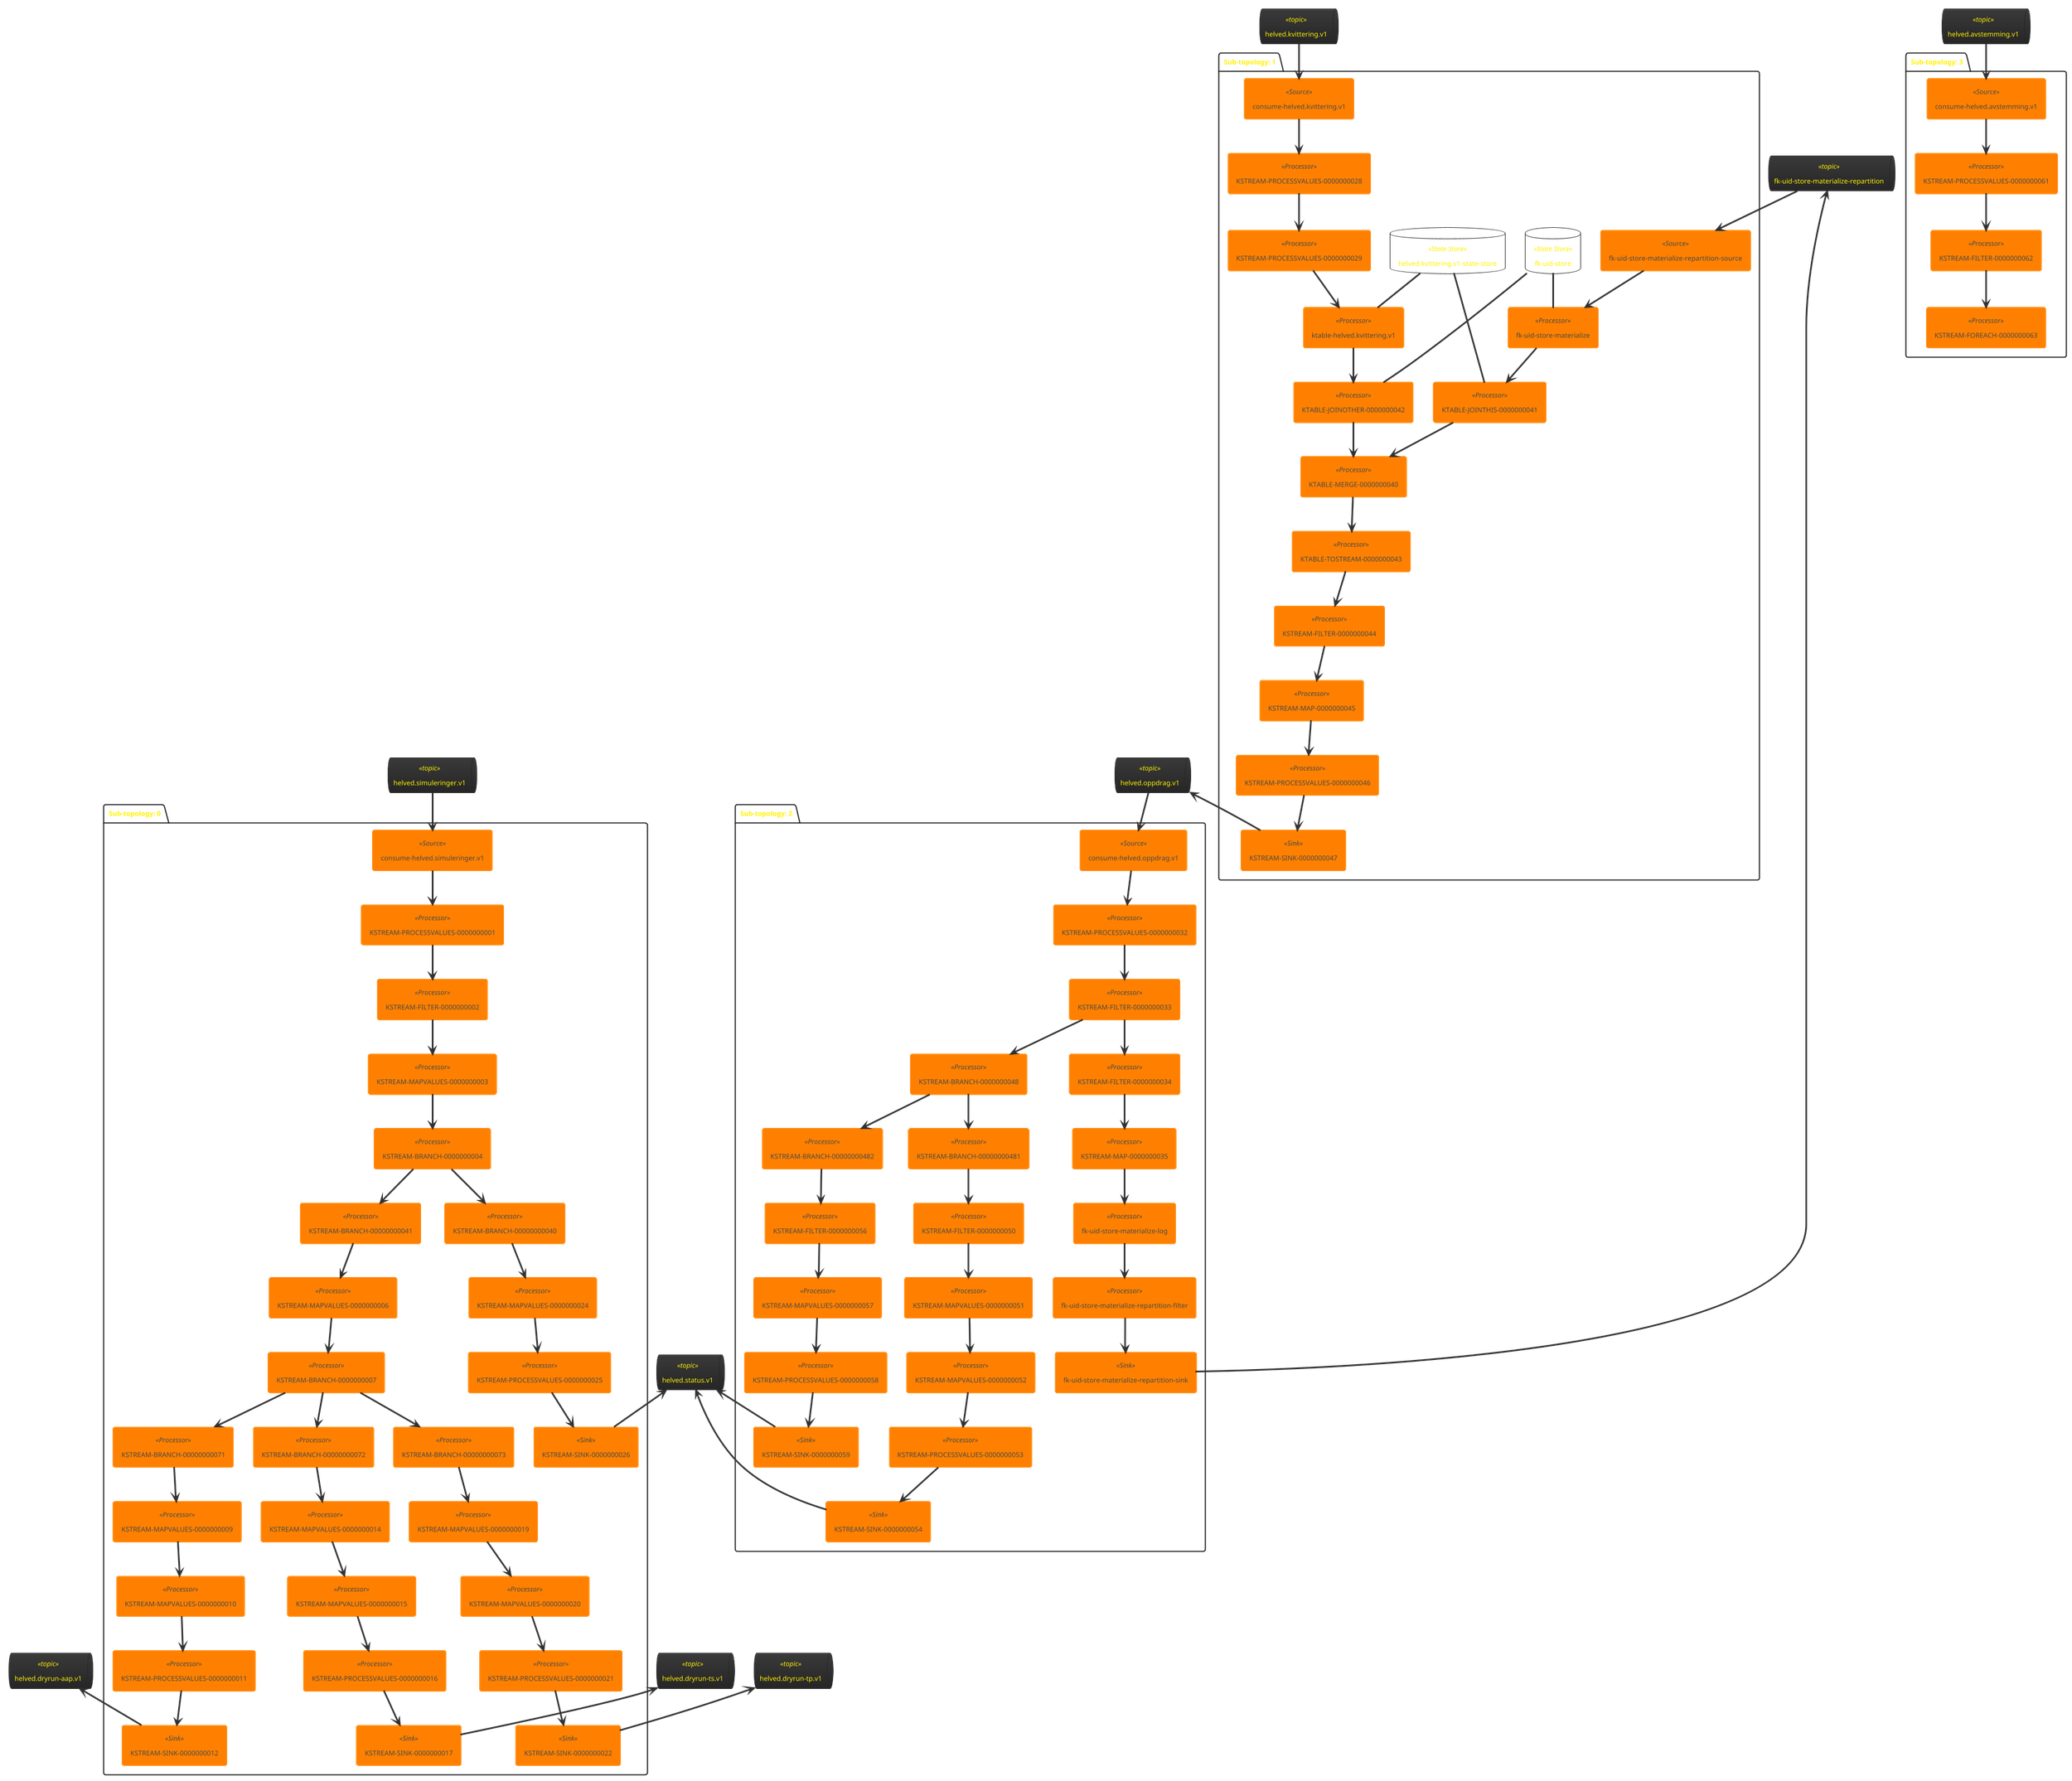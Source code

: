 @startuml
!theme black-knight
queue "helved.dryrun-aap.v1" <<topic>> as helved_dryrun_aap_v1
queue "helved.dryrun-ts.v1" <<topic>> as helved_dryrun_ts_v1
queue "helved.dryrun-tp.v1" <<topic>> as helved_dryrun_tp_v1
queue "helved.status.v1" <<topic>> as helved_status_v1
queue "helved.simuleringer.v1" <<topic>> as helved_simuleringer_v1
queue "helved.oppdrag.v1" <<topic>> as helved_oppdrag_v1
queue "helved.kvittering.v1" <<topic>> as helved_kvittering_v1
queue "fk-uid-store-materialize-repartition" <<topic>> as fk_uid_store_materialize_repartition
queue "helved.avstemming.v1" <<topic>> as helved_avstemming_v1
package "Sub-topology: 0" {
	agent "consume-helved.simuleringer.v1" <<Source>> as consume_helved_simuleringer_v1
	agent "KSTREAM-PROCESSVALUES-0000000001" <<Processor>> as KSTREAM_PROCESSVALUES_0000000001
	agent "KSTREAM-FILTER-0000000002" <<Processor>> as KSTREAM_FILTER_0000000002
	agent "KSTREAM-MAPVALUES-0000000003" <<Processor>> as KSTREAM_MAPVALUES_0000000003
	agent "KSTREAM-BRANCH-0000000004" <<Processor>> as KSTREAM_BRANCH_0000000004
	agent "KSTREAM-BRANCH-00000000041" <<Processor>> as KSTREAM_BRANCH_00000000041
	agent "KSTREAM-MAPVALUES-0000000006" <<Processor>> as KSTREAM_MAPVALUES_0000000006
	agent "KSTREAM-BRANCH-0000000007" <<Processor>> as KSTREAM_BRANCH_0000000007
	agent "KSTREAM-BRANCH-00000000071" <<Processor>> as KSTREAM_BRANCH_00000000071
	agent "KSTREAM-BRANCH-00000000072" <<Processor>> as KSTREAM_BRANCH_00000000072
	agent "KSTREAM-BRANCH-00000000073" <<Processor>> as KSTREAM_BRANCH_00000000073
	agent "KSTREAM-BRANCH-00000000040" <<Processor>> as KSTREAM_BRANCH_00000000040
	agent "KSTREAM-MAPVALUES-0000000009" <<Processor>> as KSTREAM_MAPVALUES_0000000009
	agent "KSTREAM-MAPVALUES-0000000014" <<Processor>> as KSTREAM_MAPVALUES_0000000014
	agent "KSTREAM-MAPVALUES-0000000019" <<Processor>> as KSTREAM_MAPVALUES_0000000019
	agent "KSTREAM-MAPVALUES-0000000010" <<Processor>> as KSTREAM_MAPVALUES_0000000010
	agent "KSTREAM-MAPVALUES-0000000015" <<Processor>> as KSTREAM_MAPVALUES_0000000015
	agent "KSTREAM-MAPVALUES-0000000020" <<Processor>> as KSTREAM_MAPVALUES_0000000020
	agent "KSTREAM-MAPVALUES-0000000024" <<Processor>> as KSTREAM_MAPVALUES_0000000024
	agent "KSTREAM-PROCESSVALUES-0000000011" <<Processor>> as KSTREAM_PROCESSVALUES_0000000011
	agent "KSTREAM-PROCESSVALUES-0000000016" <<Processor>> as KSTREAM_PROCESSVALUES_0000000016
	agent "KSTREAM-PROCESSVALUES-0000000021" <<Processor>> as KSTREAM_PROCESSVALUES_0000000021
	agent "KSTREAM-PROCESSVALUES-0000000025" <<Processor>> as KSTREAM_PROCESSVALUES_0000000025
	agent "KSTREAM-SINK-0000000012" <<Sink>> as KSTREAM_SINK_0000000012
	agent "KSTREAM-SINK-0000000017" <<Sink>> as KSTREAM_SINK_0000000017
	agent "KSTREAM-SINK-0000000022" <<Sink>> as KSTREAM_SINK_0000000022
	agent "KSTREAM-SINK-0000000026" <<Sink>> as KSTREAM_SINK_0000000026
	helved_simuleringer_v1 --> consume_helved_simuleringer_v1
	helved_dryrun_aap_v1 <-- KSTREAM_SINK_0000000012
	helved_dryrun_ts_v1 <-- KSTREAM_SINK_0000000017
	helved_dryrun_tp_v1 <-- KSTREAM_SINK_0000000022
	helved_status_v1 <-- KSTREAM_SINK_0000000026
	consume_helved_simuleringer_v1 --> KSTREAM_PROCESSVALUES_0000000001
	KSTREAM_PROCESSVALUES_0000000001 --> KSTREAM_FILTER_0000000002
	KSTREAM_FILTER_0000000002 --> KSTREAM_MAPVALUES_0000000003
	KSTREAM_MAPVALUES_0000000003 --> KSTREAM_BRANCH_0000000004
	KSTREAM_BRANCH_0000000004 --> KSTREAM_BRANCH_00000000040
	KSTREAM_BRANCH_0000000004 --> KSTREAM_BRANCH_00000000041
	KSTREAM_BRANCH_00000000041 --> KSTREAM_MAPVALUES_0000000006
	KSTREAM_MAPVALUES_0000000006 --> KSTREAM_BRANCH_0000000007
	KSTREAM_BRANCH_0000000007 --> KSTREAM_BRANCH_00000000071
	KSTREAM_BRANCH_0000000007 --> KSTREAM_BRANCH_00000000072
	KSTREAM_BRANCH_0000000007 --> KSTREAM_BRANCH_00000000073
	KSTREAM_BRANCH_00000000071 --> KSTREAM_MAPVALUES_0000000009
	KSTREAM_BRANCH_00000000072 --> KSTREAM_MAPVALUES_0000000014
	KSTREAM_BRANCH_00000000073 --> KSTREAM_MAPVALUES_0000000019
	KSTREAM_BRANCH_00000000040 --> KSTREAM_MAPVALUES_0000000024
	KSTREAM_MAPVALUES_0000000009 --> KSTREAM_MAPVALUES_0000000010
	KSTREAM_MAPVALUES_0000000014 --> KSTREAM_MAPVALUES_0000000015
	KSTREAM_MAPVALUES_0000000019 --> KSTREAM_MAPVALUES_0000000020
	KSTREAM_MAPVALUES_0000000010 --> KSTREAM_PROCESSVALUES_0000000011
	KSTREAM_MAPVALUES_0000000015 --> KSTREAM_PROCESSVALUES_0000000016
	KSTREAM_MAPVALUES_0000000020 --> KSTREAM_PROCESSVALUES_0000000021
	KSTREAM_MAPVALUES_0000000024 --> KSTREAM_PROCESSVALUES_0000000025
	KSTREAM_PROCESSVALUES_0000000011 --> KSTREAM_SINK_0000000012
	KSTREAM_PROCESSVALUES_0000000016 --> KSTREAM_SINK_0000000017
	KSTREAM_PROCESSVALUES_0000000021 --> KSTREAM_SINK_0000000022
	KSTREAM_PROCESSVALUES_0000000025 --> KSTREAM_SINK_0000000026
}
package "Sub-topology: 1" {
	database "fk-uid-store" <<State Store>> as fk_uid_store
	database "helved.kvittering.v1-state-store" <<State Store>> as helved_kvittering_v1_state_store
	agent "consume-helved.kvittering.v1" <<Source>> as consume_helved_kvittering_v1
	agent "KSTREAM-PROCESSVALUES-0000000028" <<Processor>> as KSTREAM_PROCESSVALUES_0000000028
	agent "KSTREAM-PROCESSVALUES-0000000029" <<Processor>> as KSTREAM_PROCESSVALUES_0000000029
	agent "fk-uid-store-materialize-repartition-source" <<Source>> as fk_uid_store_materialize_repartition_source
	agent "fk-uid-store-materialize" <<Processor>> as fk_uid_store_materialize
	agent "ktable-helved.kvittering.v1" <<Processor>> as ktable_helved_kvittering_v1
	agent "KTABLE-JOINOTHER-0000000042" <<Processor>> as KTABLE_JOINOTHER_0000000042
	agent "KTABLE-JOINTHIS-0000000041" <<Processor>> as KTABLE_JOINTHIS_0000000041
	agent "KTABLE-MERGE-0000000040" <<Processor>> as KTABLE_MERGE_0000000040
	agent "KTABLE-TOSTREAM-0000000043" <<Processor>> as KTABLE_TOSTREAM_0000000043
	agent "KSTREAM-FILTER-0000000044" <<Processor>> as KSTREAM_FILTER_0000000044
	agent "KSTREAM-MAP-0000000045" <<Processor>> as KSTREAM_MAP_0000000045
	agent "KSTREAM-PROCESSVALUES-0000000046" <<Processor>> as KSTREAM_PROCESSVALUES_0000000046
	agent "KSTREAM-SINK-0000000047" <<Sink>> as KSTREAM_SINK_0000000047
	helved_kvittering_v1 --> consume_helved_kvittering_v1
	fk_uid_store_materialize_repartition --> fk_uid_store_materialize_repartition_source
	fk_uid_store -- fk_uid_store_materialize
	helved_kvittering_v1_state_store -- ktable_helved_kvittering_v1
	fk_uid_store -- KTABLE_JOINOTHER_0000000042
	helved_kvittering_v1_state_store -- KTABLE_JOINTHIS_0000000041
	helved_oppdrag_v1 <-- KSTREAM_SINK_0000000047
	consume_helved_kvittering_v1 --> KSTREAM_PROCESSVALUES_0000000028
	KSTREAM_PROCESSVALUES_0000000028 --> KSTREAM_PROCESSVALUES_0000000029
	KSTREAM_PROCESSVALUES_0000000029 --> ktable_helved_kvittering_v1
	fk_uid_store_materialize_repartition_source --> fk_uid_store_materialize
	fk_uid_store_materialize --> KTABLE_JOINTHIS_0000000041
	ktable_helved_kvittering_v1 --> KTABLE_JOINOTHER_0000000042
	KTABLE_JOINOTHER_0000000042 --> KTABLE_MERGE_0000000040
	KTABLE_JOINTHIS_0000000041 --> KTABLE_MERGE_0000000040
	KTABLE_MERGE_0000000040 --> KTABLE_TOSTREAM_0000000043
	KTABLE_TOSTREAM_0000000043 --> KSTREAM_FILTER_0000000044
	KSTREAM_FILTER_0000000044 --> KSTREAM_MAP_0000000045
	KSTREAM_MAP_0000000045 --> KSTREAM_PROCESSVALUES_0000000046
	KSTREAM_PROCESSVALUES_0000000046 --> KSTREAM_SINK_0000000047
}
package "Sub-topology: 2" {
	agent "consume-helved.oppdrag.v1" <<Source>> as consume_helved_oppdrag_v1
	agent "KSTREAM-PROCESSVALUES-0000000032" <<Processor>> as KSTREAM_PROCESSVALUES_0000000032
	agent "KSTREAM-FILTER-0000000033" <<Processor>> as KSTREAM_FILTER_0000000033
	agent "KSTREAM-BRANCH-0000000048" <<Processor>> as KSTREAM_BRANCH_0000000048
	agent "KSTREAM-BRANCH-00000000481" <<Processor>> as KSTREAM_BRANCH_00000000481
	agent "KSTREAM-BRANCH-00000000482" <<Processor>> as KSTREAM_BRANCH_00000000482
	agent "KSTREAM-FILTER-0000000034" <<Processor>> as KSTREAM_FILTER_0000000034
	agent "KSTREAM-FILTER-0000000050" <<Processor>> as KSTREAM_FILTER_0000000050
	agent "KSTREAM-FILTER-0000000056" <<Processor>> as KSTREAM_FILTER_0000000056
	agent "KSTREAM-MAP-0000000035" <<Processor>> as KSTREAM_MAP_0000000035
	agent "KSTREAM-MAPVALUES-0000000051" <<Processor>> as KSTREAM_MAPVALUES_0000000051
	agent "KSTREAM-MAPVALUES-0000000052" <<Processor>> as KSTREAM_MAPVALUES_0000000052
	agent "KSTREAM-MAPVALUES-0000000057" <<Processor>> as KSTREAM_MAPVALUES_0000000057
	agent "fk-uid-store-materialize-log" <<Processor>> as fk_uid_store_materialize_log
	agent "KSTREAM-PROCESSVALUES-0000000053" <<Processor>> as KSTREAM_PROCESSVALUES_0000000053
	agent "KSTREAM-PROCESSVALUES-0000000058" <<Processor>> as KSTREAM_PROCESSVALUES_0000000058
	agent "fk-uid-store-materialize-repartition-filter" <<Processor>> as fk_uid_store_materialize_repartition_filter
	agent "KSTREAM-SINK-0000000054" <<Sink>> as KSTREAM_SINK_0000000054
	agent "KSTREAM-SINK-0000000059" <<Sink>> as KSTREAM_SINK_0000000059
	agent "fk-uid-store-materialize-repartition-sink" <<Sink>> as fk_uid_store_materialize_repartition_sink
	helved_oppdrag_v1 --> consume_helved_oppdrag_v1
	helved_status_v1 <-- KSTREAM_SINK_0000000054
	helved_status_v1 <-- KSTREAM_SINK_0000000059
	fk_uid_store_materialize_repartition <-- fk_uid_store_materialize_repartition_sink
	consume_helved_oppdrag_v1 --> KSTREAM_PROCESSVALUES_0000000032
	KSTREAM_PROCESSVALUES_0000000032 --> KSTREAM_FILTER_0000000033
	KSTREAM_FILTER_0000000033 --> KSTREAM_BRANCH_0000000048
	KSTREAM_FILTER_0000000033 --> KSTREAM_FILTER_0000000034
	KSTREAM_BRANCH_0000000048 --> KSTREAM_BRANCH_00000000481
	KSTREAM_BRANCH_0000000048 --> KSTREAM_BRANCH_00000000482
	KSTREAM_BRANCH_00000000481 --> KSTREAM_FILTER_0000000050
	KSTREAM_BRANCH_00000000482 --> KSTREAM_FILTER_0000000056
	KSTREAM_FILTER_0000000034 --> KSTREAM_MAP_0000000035
	KSTREAM_FILTER_0000000050 --> KSTREAM_MAPVALUES_0000000051
	KSTREAM_FILTER_0000000056 --> KSTREAM_MAPVALUES_0000000057
	KSTREAM_MAP_0000000035 --> fk_uid_store_materialize_log
	KSTREAM_MAPVALUES_0000000051 --> KSTREAM_MAPVALUES_0000000052
	KSTREAM_MAPVALUES_0000000052 --> KSTREAM_PROCESSVALUES_0000000053
	KSTREAM_MAPVALUES_0000000057 --> KSTREAM_PROCESSVALUES_0000000058
	fk_uid_store_materialize_log --> fk_uid_store_materialize_repartition_filter
	KSTREAM_PROCESSVALUES_0000000053 --> KSTREAM_SINK_0000000054
	KSTREAM_PROCESSVALUES_0000000058 --> KSTREAM_SINK_0000000059
	fk_uid_store_materialize_repartition_filter --> fk_uid_store_materialize_repartition_sink
}
package "Sub-topology: 3" {
	agent "consume-helved.avstemming.v1" <<Source>> as consume_helved_avstemming_v1
	agent "KSTREAM-PROCESSVALUES-0000000061" <<Processor>> as KSTREAM_PROCESSVALUES_0000000061
	agent "KSTREAM-FILTER-0000000062" <<Processor>> as KSTREAM_FILTER_0000000062
	agent "KSTREAM-FOREACH-0000000063" <<Processor>> as KSTREAM_FOREACH_0000000063
	helved_avstemming_v1 --> consume_helved_avstemming_v1
	consume_helved_avstemming_v1 --> KSTREAM_PROCESSVALUES_0000000061
	KSTREAM_PROCESSVALUES_0000000061 --> KSTREAM_FILTER_0000000062
	KSTREAM_FILTER_0000000062 --> KSTREAM_FOREACH_0000000063
}
@enduml